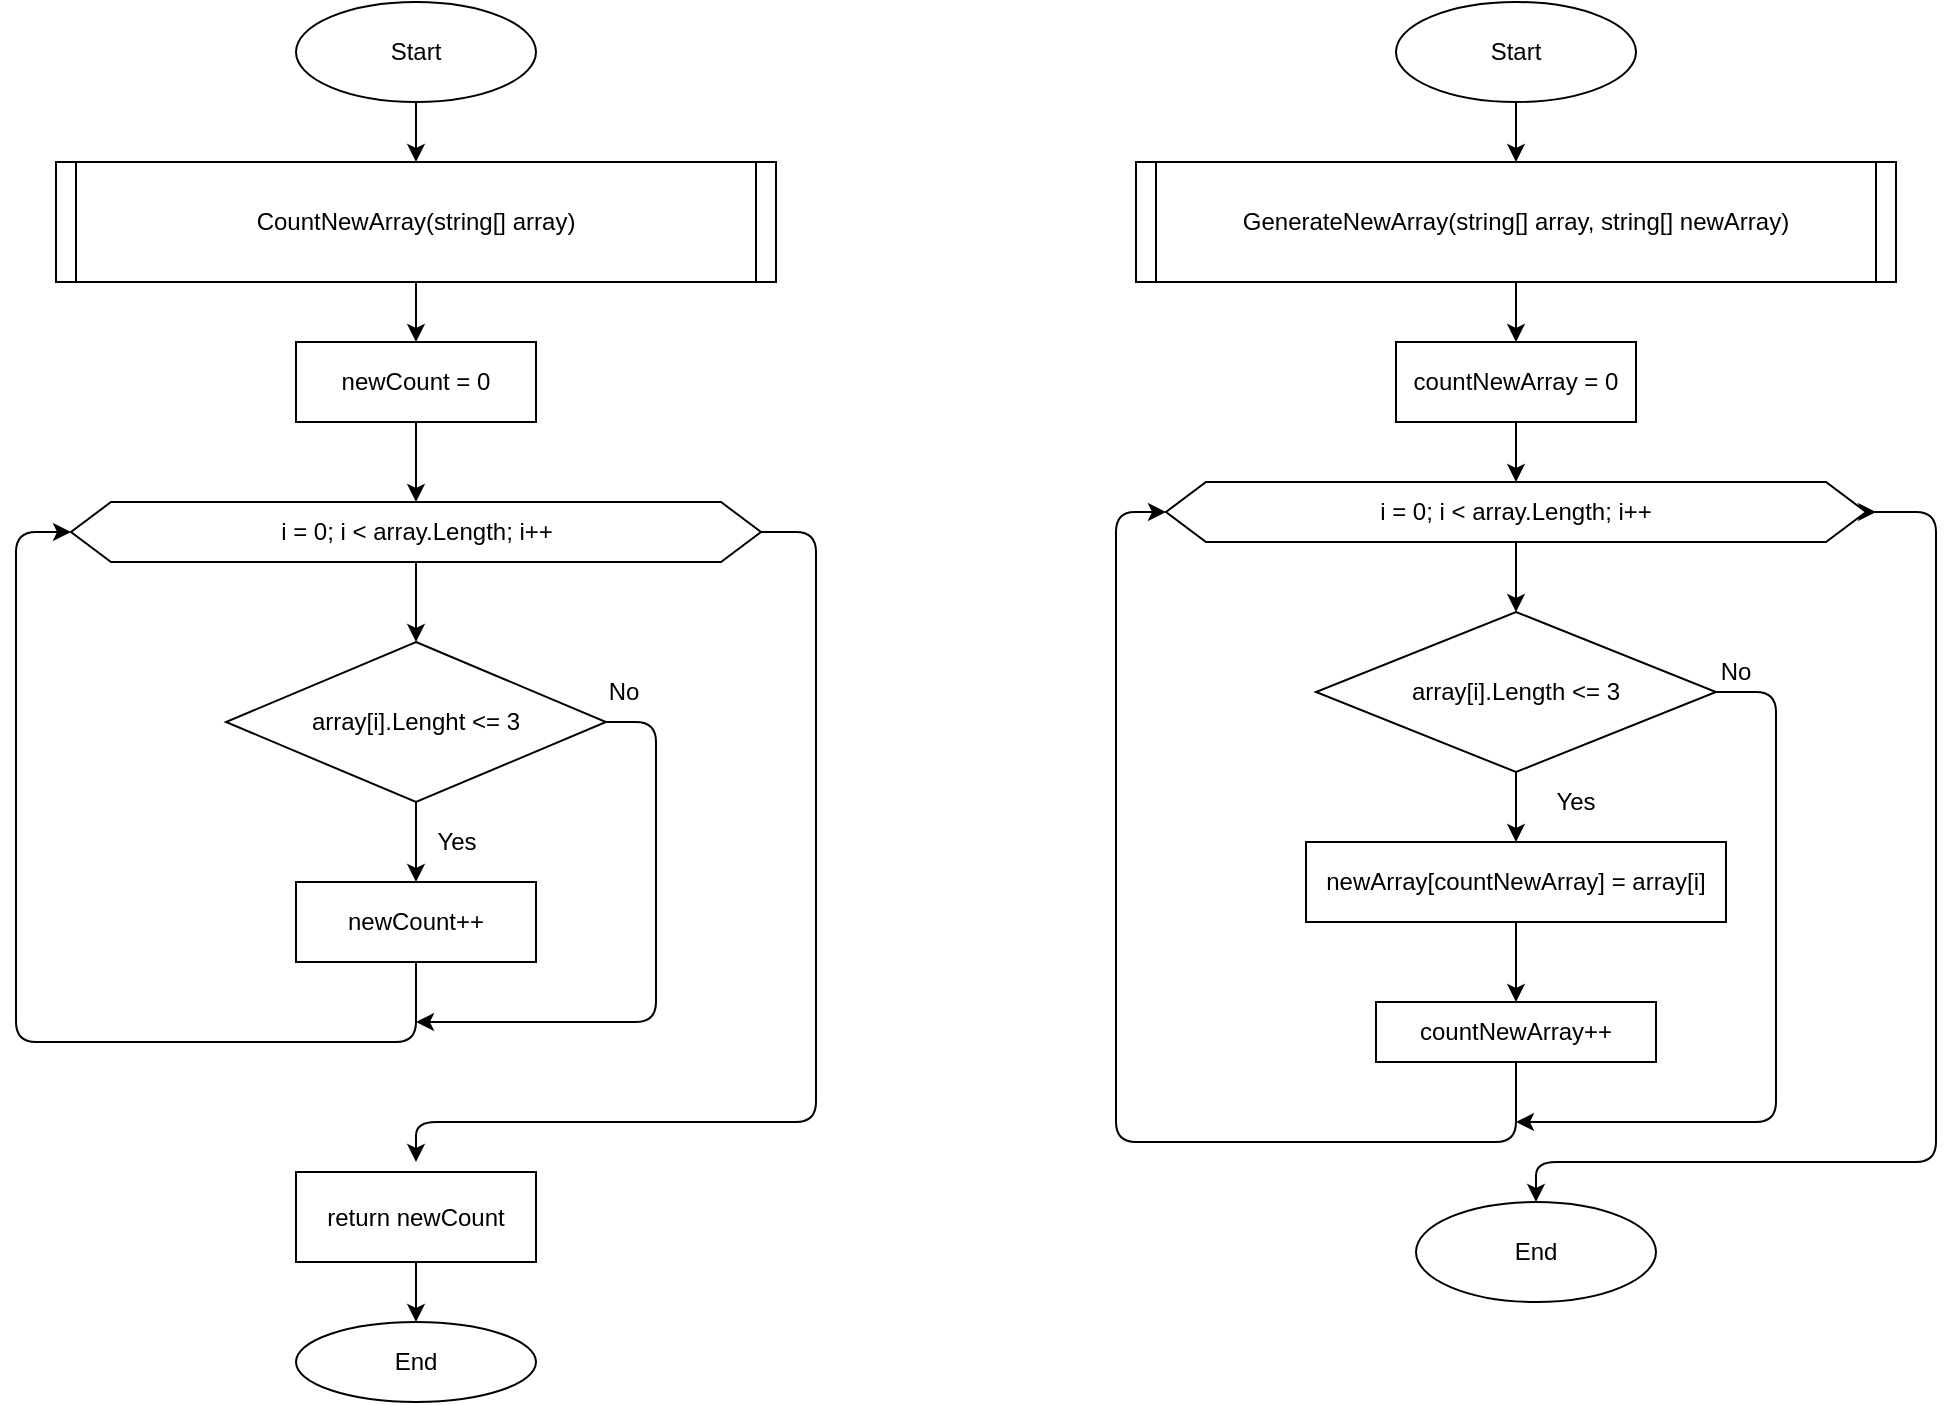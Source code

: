 <mxfile>
    <diagram id="hUfk6Z879ROyJULfUExg" name="Page-1">
        <mxGraphModel dx="861" dy="503" grid="1" gridSize="10" guides="1" tooltips="1" connect="1" arrows="1" fold="1" page="1" pageScale="1" pageWidth="1169" pageHeight="827" math="0" shadow="0">
            <root>
                <mxCell id="0"/>
                <mxCell id="1" parent="0"/>
                <mxCell id="4" value="" style="edgeStyle=none;html=1;" edge="1" parent="1" source="2" target="3">
                    <mxGeometry relative="1" as="geometry"/>
                </mxCell>
                <mxCell id="2" value="CountNewArray(string[] array)" style="shape=process;whiteSpace=wrap;html=1;backgroundOutline=1;size=0.028;" vertex="1" parent="1">
                    <mxGeometry x="100" y="80" width="360" height="60" as="geometry"/>
                </mxCell>
                <mxCell id="8" value="" style="edgeStyle=none;html=1;" edge="1" parent="1" source="3" target="7">
                    <mxGeometry relative="1" as="geometry"/>
                </mxCell>
                <mxCell id="3" value="newCount = 0" style="whiteSpace=wrap;html=1;" vertex="1" parent="1">
                    <mxGeometry x="220" y="170" width="120" height="40" as="geometry"/>
                </mxCell>
                <mxCell id="10" value="" style="edgeStyle=none;html=1;" edge="1" parent="1" source="7" target="9">
                    <mxGeometry relative="1" as="geometry"/>
                </mxCell>
                <mxCell id="23" style="edgeStyle=none;html=1;exitX=1;exitY=0.5;exitDx=0;exitDy=0;" edge="1" parent="1" source="7">
                    <mxGeometry relative="1" as="geometry">
                        <mxPoint x="280" y="580" as="targetPoint"/>
                        <Array as="points">
                            <mxPoint x="480" y="265"/>
                            <mxPoint x="480" y="560"/>
                            <mxPoint x="280" y="560"/>
                        </Array>
                    </mxGeometry>
                </mxCell>
                <mxCell id="7" value="i = 0; i &amp;lt; array.Length; i++" style="shape=hexagon;perimeter=hexagonPerimeter2;whiteSpace=wrap;html=1;fixedSize=1;" vertex="1" parent="1">
                    <mxGeometry x="107.5" y="250" width="345" height="30" as="geometry"/>
                </mxCell>
                <mxCell id="14" value="" style="edgeStyle=none;html=1;" edge="1" parent="1" source="9" target="13">
                    <mxGeometry relative="1" as="geometry"/>
                </mxCell>
                <mxCell id="24" style="edgeStyle=none;html=1;exitX=1;exitY=0.5;exitDx=0;exitDy=0;" edge="1" parent="1" source="9">
                    <mxGeometry relative="1" as="geometry">
                        <mxPoint x="280" y="510" as="targetPoint"/>
                        <Array as="points">
                            <mxPoint x="400" y="360"/>
                            <mxPoint x="400" y="510"/>
                        </Array>
                    </mxGeometry>
                </mxCell>
                <mxCell id="9" value="array[i].Lenght &amp;lt;= 3" style="rhombus;whiteSpace=wrap;html=1;" vertex="1" parent="1">
                    <mxGeometry x="185" y="320" width="190" height="80" as="geometry"/>
                </mxCell>
                <mxCell id="22" style="edgeStyle=none;html=1;exitX=0.5;exitY=1;exitDx=0;exitDy=0;entryX=0;entryY=0.5;entryDx=0;entryDy=0;" edge="1" parent="1" source="13" target="7">
                    <mxGeometry relative="1" as="geometry">
                        <mxPoint x="80" y="265" as="targetPoint"/>
                        <Array as="points">
                            <mxPoint x="280" y="520"/>
                            <mxPoint x="80" y="520"/>
                            <mxPoint x="80" y="400"/>
                            <mxPoint x="80" y="265"/>
                        </Array>
                    </mxGeometry>
                </mxCell>
                <mxCell id="13" value="newCount++" style="whiteSpace=wrap;html=1;" vertex="1" parent="1">
                    <mxGeometry x="220" y="440" width="120" height="40" as="geometry"/>
                </mxCell>
                <mxCell id="15" value="Yes" style="text;html=1;align=center;verticalAlign=middle;resizable=0;points=[];autosize=1;strokeColor=none;fillColor=none;" vertex="1" parent="1">
                    <mxGeometry x="285" y="410" width="30" height="20" as="geometry"/>
                </mxCell>
                <mxCell id="25" value="No" style="text;html=1;strokeColor=none;fillColor=none;align=center;verticalAlign=middle;whiteSpace=wrap;rounded=0;" vertex="1" parent="1">
                    <mxGeometry x="354" y="330" width="60" height="30" as="geometry"/>
                </mxCell>
                <mxCell id="30" value="" style="edgeStyle=none;html=1;" edge="1" parent="1" source="26" target="29">
                    <mxGeometry relative="1" as="geometry"/>
                </mxCell>
                <mxCell id="26" value="return newCount" style="rounded=0;whiteSpace=wrap;html=1;" vertex="1" parent="1">
                    <mxGeometry x="220" y="585" width="120" height="45" as="geometry"/>
                </mxCell>
                <mxCell id="28" value="" style="edgeStyle=none;html=1;" edge="1" parent="1" source="27" target="2">
                    <mxGeometry relative="1" as="geometry"/>
                </mxCell>
                <mxCell id="27" value="Start" style="ellipse;whiteSpace=wrap;html=1;" vertex="1" parent="1">
                    <mxGeometry x="220" width="120" height="50" as="geometry"/>
                </mxCell>
                <mxCell id="29" value="End" style="ellipse;whiteSpace=wrap;html=1;rounded=0;" vertex="1" parent="1">
                    <mxGeometry x="220" y="660" width="120" height="40" as="geometry"/>
                </mxCell>
                <mxCell id="33" value="" style="edgeStyle=none;html=1;" edge="1" parent="1" source="31" target="32">
                    <mxGeometry relative="1" as="geometry"/>
                </mxCell>
                <mxCell id="31" value="Start" style="ellipse;whiteSpace=wrap;html=1;" vertex="1" parent="1">
                    <mxGeometry x="770" width="120" height="50" as="geometry"/>
                </mxCell>
                <mxCell id="35" value="" style="edgeStyle=none;html=1;" edge="1" parent="1" source="32" target="34">
                    <mxGeometry relative="1" as="geometry"/>
                </mxCell>
                <mxCell id="32" value="GenerateNewArray(string[] array, string[] newArray)" style="shape=process;whiteSpace=wrap;html=1;backgroundOutline=1;size=0.026;" vertex="1" parent="1">
                    <mxGeometry x="640" y="80" width="380" height="60" as="geometry"/>
                </mxCell>
                <mxCell id="38" value="" style="edgeStyle=none;html=1;" edge="1" parent="1" source="34" target="37">
                    <mxGeometry relative="1" as="geometry"/>
                </mxCell>
                <mxCell id="34" value="countNewArray = 0" style="whiteSpace=wrap;html=1;" vertex="1" parent="1">
                    <mxGeometry x="770" y="170" width="120" height="40" as="geometry"/>
                </mxCell>
                <mxCell id="40" value="" style="edgeStyle=none;html=1;" edge="1" parent="1" source="37" target="39">
                    <mxGeometry relative="1" as="geometry"/>
                </mxCell>
                <mxCell id="49" style="edgeStyle=none;html=1;" edge="1" parent="1" source="37">
                    <mxGeometry relative="1" as="geometry">
                        <mxPoint x="1010" y="255" as="targetPoint"/>
                    </mxGeometry>
                </mxCell>
                <mxCell id="51" style="edgeStyle=none;html=1;entryX=0.5;entryY=0;entryDx=0;entryDy=0;exitX=1;exitY=0.5;exitDx=0;exitDy=0;" edge="1" parent="1" source="37" target="50">
                    <mxGeometry relative="1" as="geometry">
                        <Array as="points">
                            <mxPoint x="1040" y="255"/>
                            <mxPoint x="1040" y="580"/>
                            <mxPoint x="840" y="580"/>
                        </Array>
                    </mxGeometry>
                </mxCell>
                <mxCell id="37" value="i = 0; i &amp;lt; array.Length; i++" style="shape=hexagon;perimeter=hexagonPerimeter2;whiteSpace=wrap;html=1;fixedSize=1;" vertex="1" parent="1">
                    <mxGeometry x="655" y="240" width="350" height="30" as="geometry"/>
                </mxCell>
                <mxCell id="42" value="" style="edgeStyle=none;html=1;" edge="1" parent="1" source="39" target="41">
                    <mxGeometry relative="1" as="geometry"/>
                </mxCell>
                <mxCell id="47" style="edgeStyle=none;html=1;exitX=1;exitY=0.5;exitDx=0;exitDy=0;" edge="1" parent="1" source="39">
                    <mxGeometry relative="1" as="geometry">
                        <mxPoint x="830" y="560" as="targetPoint"/>
                        <Array as="points">
                            <mxPoint x="960" y="345"/>
                            <mxPoint x="960" y="560"/>
                        </Array>
                    </mxGeometry>
                </mxCell>
                <mxCell id="39" value="array[i].Length &amp;lt;= 3" style="rhombus;whiteSpace=wrap;html=1;" vertex="1" parent="1">
                    <mxGeometry x="730" y="305" width="200" height="80" as="geometry"/>
                </mxCell>
                <mxCell id="44" value="" style="edgeStyle=none;html=1;" edge="1" parent="1" source="41" target="43">
                    <mxGeometry relative="1" as="geometry"/>
                </mxCell>
                <mxCell id="41" value="newArray[countNewArray] = array[i]" style="whiteSpace=wrap;html=1;" vertex="1" parent="1">
                    <mxGeometry x="725" y="420" width="210" height="40" as="geometry"/>
                </mxCell>
                <mxCell id="45" style="edgeStyle=none;html=1;entryX=0;entryY=0.5;entryDx=0;entryDy=0;exitX=0.5;exitY=1;exitDx=0;exitDy=0;" edge="1" parent="1" source="43" target="37">
                    <mxGeometry relative="1" as="geometry">
                        <Array as="points">
                            <mxPoint x="830" y="570"/>
                            <mxPoint x="630" y="570"/>
                            <mxPoint x="630" y="255"/>
                        </Array>
                    </mxGeometry>
                </mxCell>
                <mxCell id="43" value="countNewArray++" style="whiteSpace=wrap;html=1;" vertex="1" parent="1">
                    <mxGeometry x="760" y="500" width="140" height="30" as="geometry"/>
                </mxCell>
                <mxCell id="46" value="Yes" style="text;html=1;strokeColor=none;fillColor=none;align=center;verticalAlign=middle;whiteSpace=wrap;rounded=0;" vertex="1" parent="1">
                    <mxGeometry x="830" y="385" width="60" height="30" as="geometry"/>
                </mxCell>
                <mxCell id="48" value="No" style="text;html=1;strokeColor=none;fillColor=none;align=center;verticalAlign=middle;whiteSpace=wrap;rounded=0;" vertex="1" parent="1">
                    <mxGeometry x="910" y="320" width="60" height="30" as="geometry"/>
                </mxCell>
                <mxCell id="50" value="End" style="ellipse;whiteSpace=wrap;html=1;" vertex="1" parent="1">
                    <mxGeometry x="780" y="600" width="120" height="50" as="geometry"/>
                </mxCell>
            </root>
        </mxGraphModel>
    </diagram>
</mxfile>